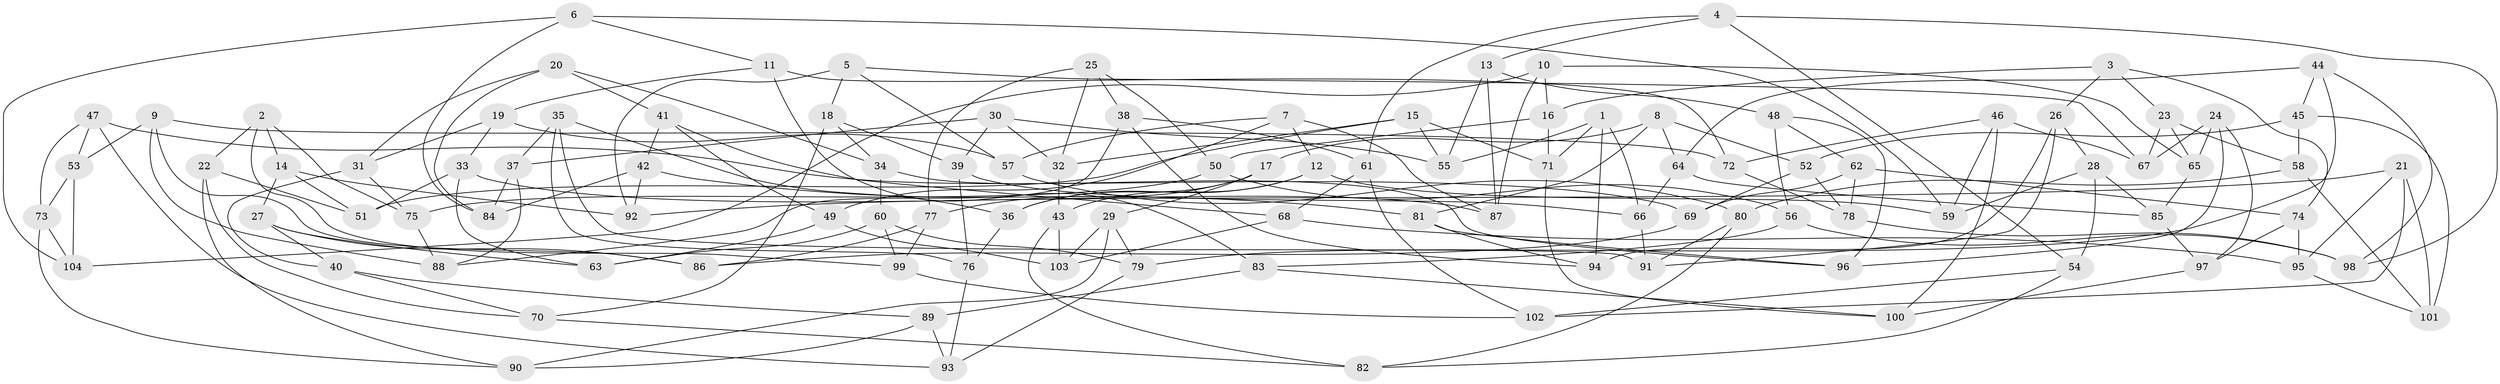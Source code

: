 // Generated by graph-tools (version 1.1) at 2025/56/03/09/25 04:56:20]
// undirected, 104 vertices, 208 edges
graph export_dot {
graph [start="1"]
  node [color=gray90,style=filled];
  1;
  2;
  3;
  4;
  5;
  6;
  7;
  8;
  9;
  10;
  11;
  12;
  13;
  14;
  15;
  16;
  17;
  18;
  19;
  20;
  21;
  22;
  23;
  24;
  25;
  26;
  27;
  28;
  29;
  30;
  31;
  32;
  33;
  34;
  35;
  36;
  37;
  38;
  39;
  40;
  41;
  42;
  43;
  44;
  45;
  46;
  47;
  48;
  49;
  50;
  51;
  52;
  53;
  54;
  55;
  56;
  57;
  58;
  59;
  60;
  61;
  62;
  63;
  64;
  65;
  66;
  67;
  68;
  69;
  70;
  71;
  72;
  73;
  74;
  75;
  76;
  77;
  78;
  79;
  80;
  81;
  82;
  83;
  84;
  85;
  86;
  87;
  88;
  89;
  90;
  91;
  92;
  93;
  94;
  95;
  96;
  97;
  98;
  99;
  100;
  101;
  102;
  103;
  104;
  1 -- 71;
  1 -- 66;
  1 -- 55;
  1 -- 94;
  2 -- 75;
  2 -- 99;
  2 -- 22;
  2 -- 14;
  3 -- 23;
  3 -- 74;
  3 -- 26;
  3 -- 16;
  4 -- 13;
  4 -- 98;
  4 -- 54;
  4 -- 61;
  5 -- 18;
  5 -- 92;
  5 -- 67;
  5 -- 57;
  6 -- 59;
  6 -- 104;
  6 -- 11;
  6 -- 84;
  7 -- 49;
  7 -- 12;
  7 -- 87;
  7 -- 57;
  8 -- 52;
  8 -- 17;
  8 -- 81;
  8 -- 64;
  9 -- 88;
  9 -- 72;
  9 -- 53;
  9 -- 86;
  10 -- 87;
  10 -- 104;
  10 -- 65;
  10 -- 16;
  11 -- 72;
  11 -- 83;
  11 -- 19;
  12 -- 43;
  12 -- 36;
  12 -- 59;
  13 -- 48;
  13 -- 55;
  13 -- 87;
  14 -- 92;
  14 -- 27;
  14 -- 51;
  15 -- 55;
  15 -- 71;
  15 -- 51;
  15 -- 32;
  16 -- 50;
  16 -- 71;
  17 -- 77;
  17 -- 29;
  17 -- 36;
  18 -- 70;
  18 -- 39;
  18 -- 34;
  19 -- 57;
  19 -- 31;
  19 -- 33;
  20 -- 34;
  20 -- 84;
  20 -- 41;
  20 -- 31;
  21 -- 92;
  21 -- 95;
  21 -- 102;
  21 -- 101;
  22 -- 51;
  22 -- 90;
  22 -- 70;
  23 -- 65;
  23 -- 58;
  23 -- 67;
  24 -- 65;
  24 -- 96;
  24 -- 67;
  24 -- 97;
  25 -- 38;
  25 -- 77;
  25 -- 50;
  25 -- 32;
  26 -- 94;
  26 -- 28;
  26 -- 91;
  27 -- 40;
  27 -- 86;
  27 -- 63;
  28 -- 85;
  28 -- 54;
  28 -- 59;
  29 -- 103;
  29 -- 90;
  29 -- 79;
  30 -- 37;
  30 -- 55;
  30 -- 32;
  30 -- 39;
  31 -- 40;
  31 -- 75;
  32 -- 43;
  33 -- 63;
  33 -- 51;
  33 -- 87;
  34 -- 60;
  34 -- 96;
  35 -- 36;
  35 -- 91;
  35 -- 37;
  35 -- 76;
  36 -- 76;
  37 -- 88;
  37 -- 84;
  38 -- 61;
  38 -- 88;
  38 -- 94;
  39 -- 76;
  39 -- 66;
  40 -- 70;
  40 -- 89;
  41 -- 49;
  41 -- 42;
  41 -- 68;
  42 -- 84;
  42 -- 92;
  42 -- 81;
  43 -- 103;
  43 -- 82;
  44 -- 98;
  44 -- 79;
  44 -- 45;
  44 -- 64;
  45 -- 101;
  45 -- 58;
  45 -- 52;
  46 -- 59;
  46 -- 67;
  46 -- 100;
  46 -- 72;
  47 -- 73;
  47 -- 93;
  47 -- 53;
  47 -- 69;
  48 -- 56;
  48 -- 96;
  48 -- 62;
  49 -- 103;
  49 -- 63;
  50 -- 56;
  50 -- 75;
  52 -- 78;
  52 -- 69;
  53 -- 73;
  53 -- 104;
  54 -- 82;
  54 -- 102;
  56 -- 98;
  56 -- 83;
  57 -- 80;
  58 -- 80;
  58 -- 101;
  60 -- 63;
  60 -- 79;
  60 -- 99;
  61 -- 68;
  61 -- 102;
  62 -- 74;
  62 -- 69;
  62 -- 78;
  64 -- 66;
  64 -- 85;
  65 -- 85;
  66 -- 91;
  68 -- 103;
  68 -- 95;
  69 -- 86;
  70 -- 82;
  71 -- 100;
  72 -- 78;
  73 -- 90;
  73 -- 104;
  74 -- 97;
  74 -- 95;
  75 -- 88;
  76 -- 93;
  77 -- 99;
  77 -- 86;
  78 -- 98;
  79 -- 93;
  80 -- 91;
  80 -- 82;
  81 -- 94;
  81 -- 96;
  83 -- 89;
  83 -- 100;
  85 -- 97;
  89 -- 90;
  89 -- 93;
  95 -- 101;
  97 -- 100;
  99 -- 102;
}
